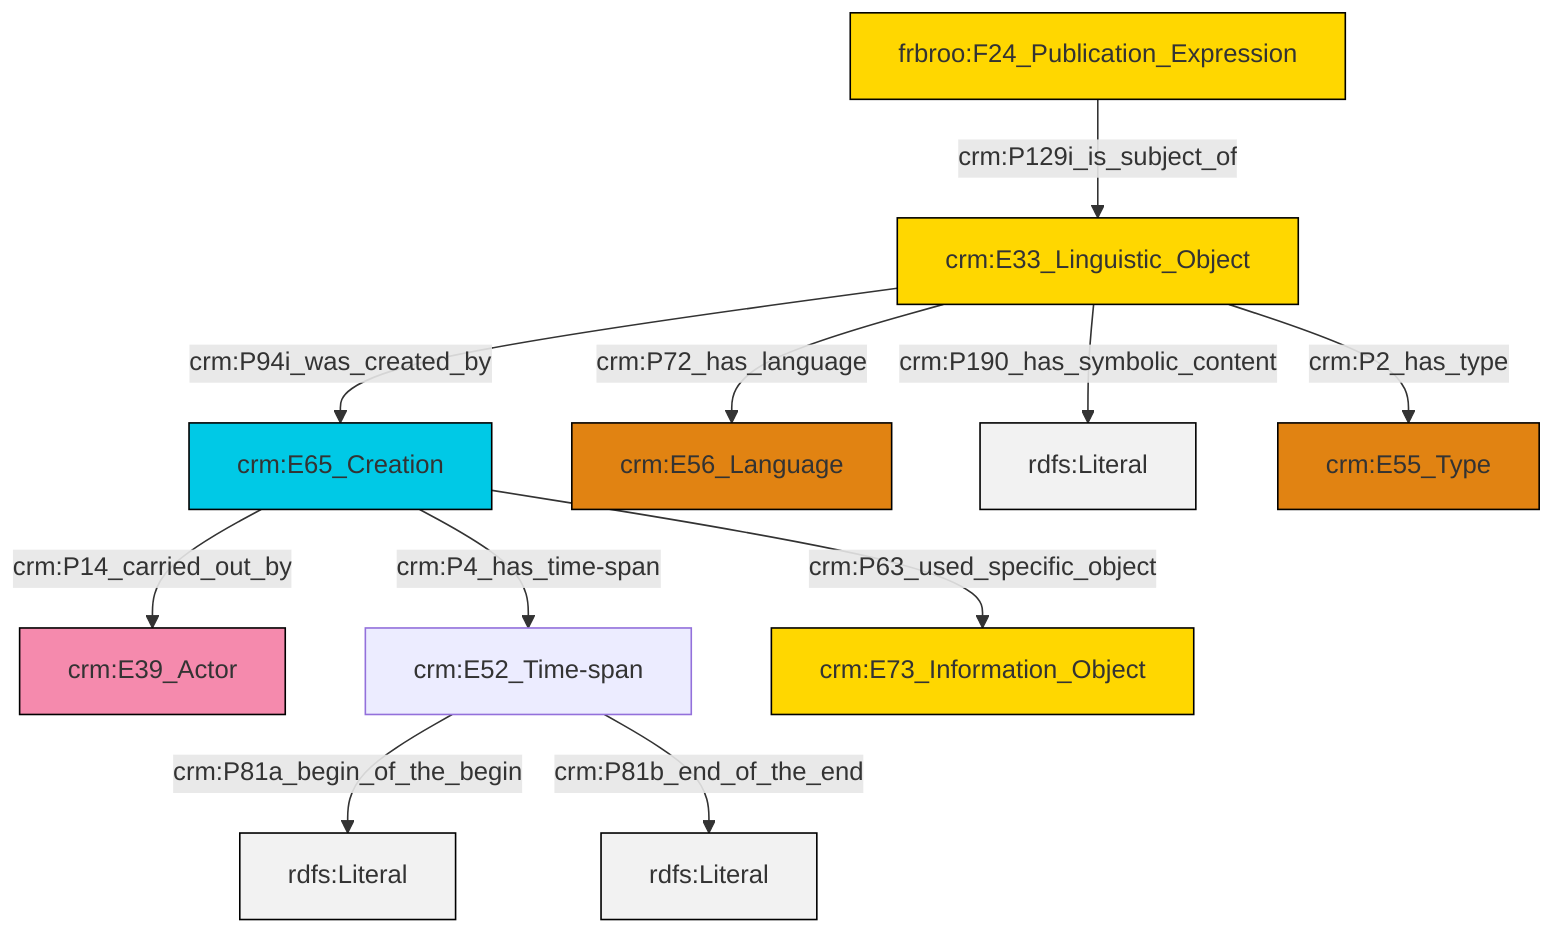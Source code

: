 graph TD
classDef Literal fill:#f2f2f2,stroke:#000000;
classDef CRM_Entity fill:#FFFFFF,stroke:#000000;
classDef Temporal_Entity fill:#00C9E6, stroke:#000000;
classDef Type fill:#E18312, stroke:#000000;
classDef Time-Span fill:#2C9C91, stroke:#000000;
classDef Appellation fill:#FFEB7F, stroke:#000000;
classDef Place fill:#008836, stroke:#000000;
classDef Persistent_Item fill:#B266B2, stroke:#000000;
classDef Conceptual_Object fill:#FFD700, stroke:#000000;
classDef Physical_Thing fill:#D2B48C, stroke:#000000;
classDef Actor fill:#f58aad, stroke:#000000;
classDef PC_Classes fill:#4ce600, stroke:#000000;
classDef Multi fill:#cccccc,stroke:#000000;

0["crm:E33_Linguistic_Object"]:::Conceptual_Object -->|crm:P94i_was_created_by| 1["crm:E65_Creation"]:::Temporal_Entity
1["crm:E65_Creation"]:::Temporal_Entity -->|crm:P14_carried_out_by| 5["crm:E39_Actor"]:::Actor
0["crm:E33_Linguistic_Object"]:::Conceptual_Object -->|crm:P72_has_language| 2["crm:E56_Language"]:::Type
1["crm:E65_Creation"]:::Temporal_Entity -->|crm:P4_has_time-span| 6["crm:E52_Time-span"]:::Default
8["frbroo:F24_Publication_Expression"]:::Conceptual_Object -->|crm:P129i_is_subject_of| 0["crm:E33_Linguistic_Object"]:::Conceptual_Object
1["crm:E65_Creation"]:::Temporal_Entity -->|crm:P63_used_specific_object| 9["crm:E73_Information_Object"]:::Conceptual_Object
6["crm:E52_Time-span"]:::Default -->|crm:P81a_begin_of_the_begin| 11[rdfs:Literal]:::Literal
6["crm:E52_Time-span"]:::Default -->|crm:P81b_end_of_the_end| 12[rdfs:Literal]:::Literal
0["crm:E33_Linguistic_Object"]:::Conceptual_Object -->|crm:P190_has_symbolic_content| 13[rdfs:Literal]:::Literal
0["crm:E33_Linguistic_Object"]:::Conceptual_Object -->|crm:P2_has_type| 17["crm:E55_Type"]:::Type
